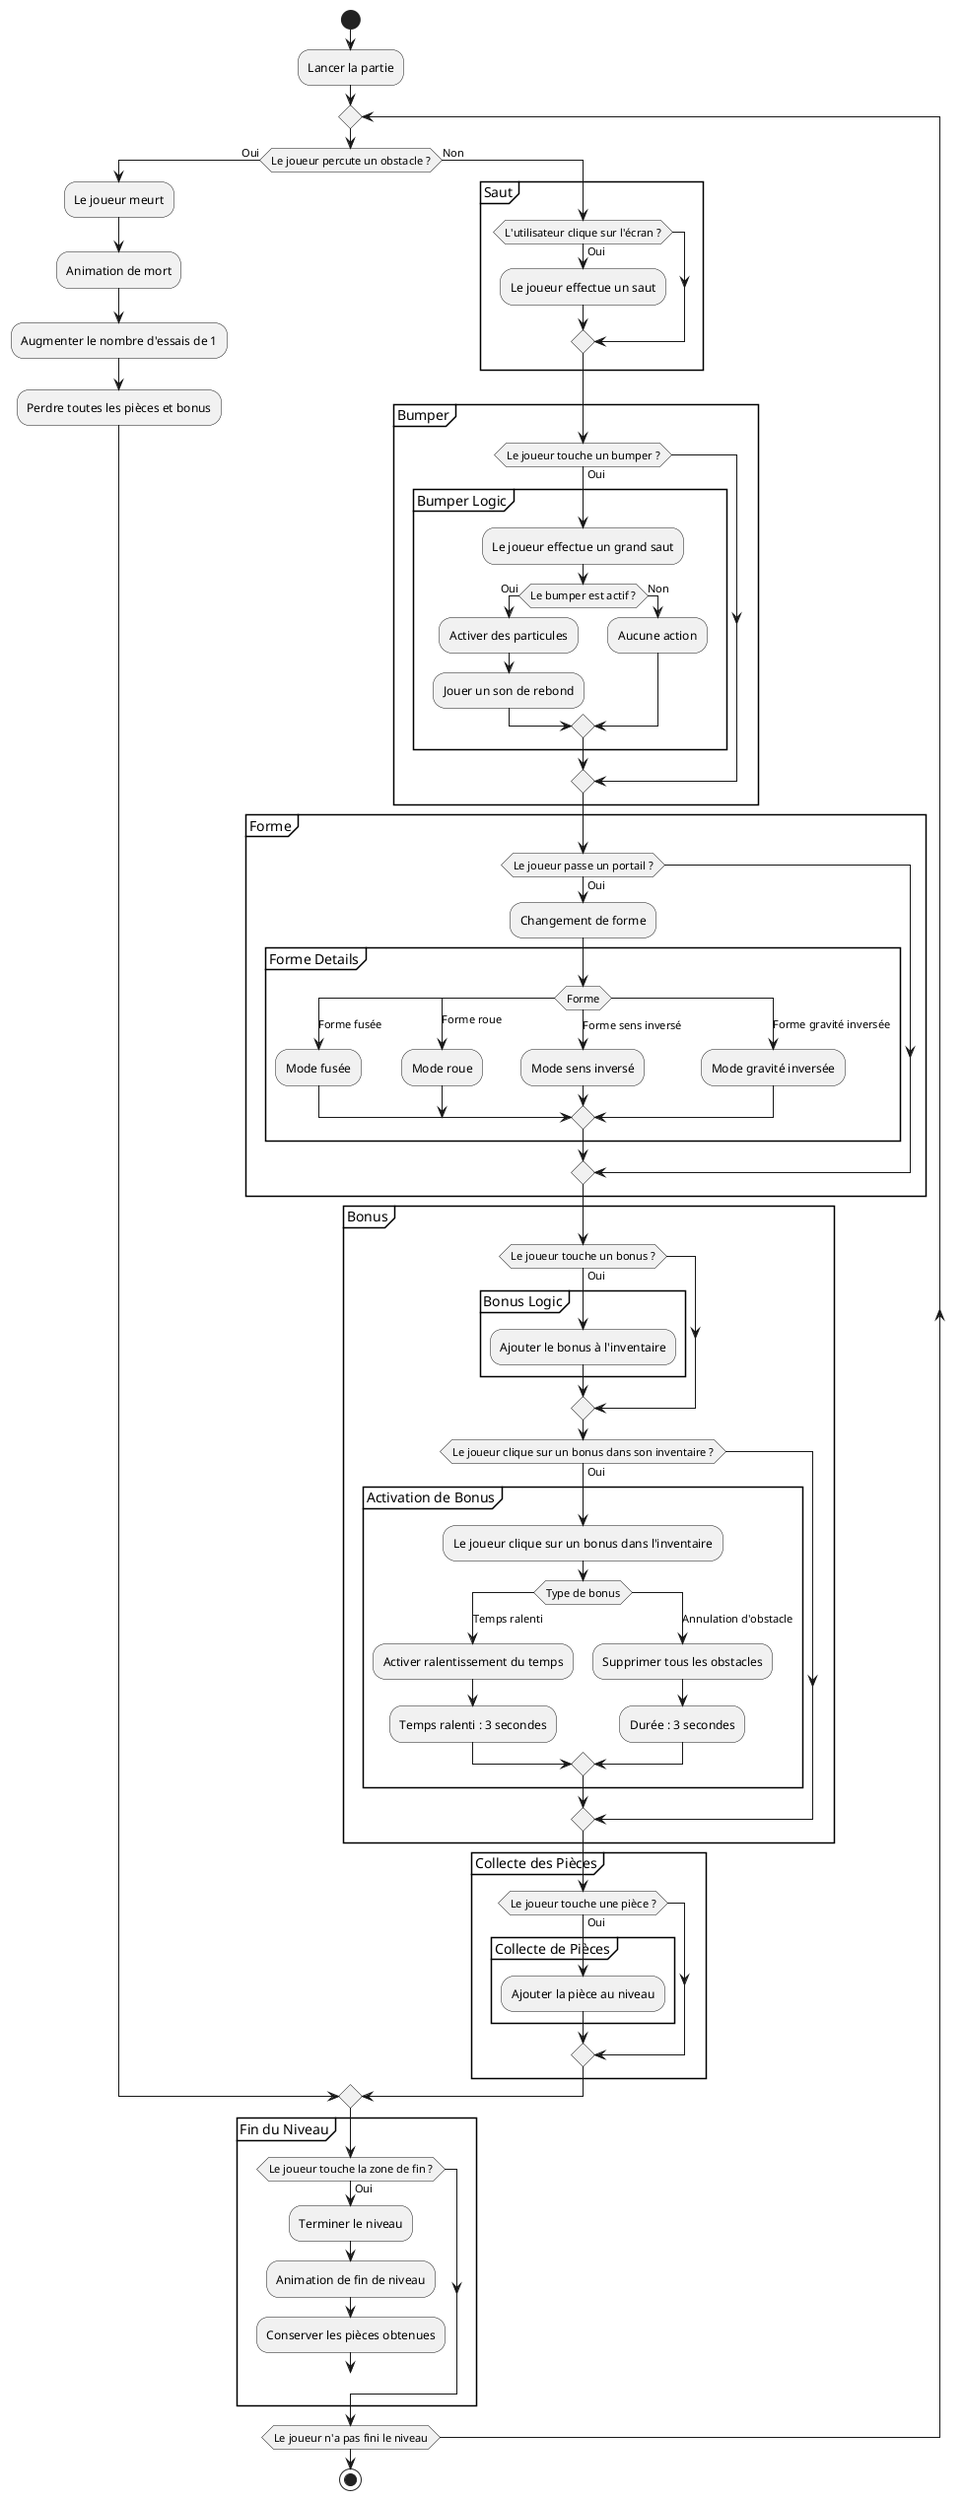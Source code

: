 @startuml activity-diagram
start

:Lancer la partie;

repeat
    if (Le joueur percute un obstacle ?) then (Oui)
        :Le joueur meurt;
        :Animation de mort;
        :Augmenter le nombre d'essais de 1;
        :Perdre toutes les pièces et bonus;
    else (Non)
        ' --- Première Ligne ---
        partition "Saut" {
            if (L'utilisateur clique sur l'écran ?) then (Oui)
                :Le joueur effectue un saut;
            endif
        }

        partition "Bumper" {
            if (Le joueur touche un bumper ?) then (Oui)
                group Bumper Logic
                    :Le joueur effectue un grand saut;
                    if (Le bumper est actif ?) then (Oui)
                        :Activer des particules;
                        :Jouer un son de rebond;
                    else (Non)
                        :Aucune action;
                    endif
                end group
            endif
        }

        partition "Forme" {
            if (Le joueur passe un portail ?) then (Oui)
                :Changement de forme;
                group Forme Details
                    switch (Forme)
                        case (Forme fusée)
                            :Mode fusée;
                        case (Forme roue)
                            :Mode roue;
                        case (Forme sens inversé)
                            :Mode sens inversé;
                        case (Forme gravité inversée)
                            :Mode gravité inversée;
                    endswitch
                end group
            endif
        }

        partition "Bonus" {
            if (Le joueur touche un bonus ?) then (Oui)
                group Bonus Logic
                    :Ajouter le bonus à l'inventaire;
                end group
            endif

            if (Le joueur clique sur un bonus dans son inventaire ?) then (Oui)
                group Activation de Bonus
                    :Le joueur clique sur un bonus dans l'inventaire;
                    switch (Type de bonus)
                        case (Temps ralenti)
                            :Activer ralentissement du temps;
                            :Temps ralenti : 3 secondes;
                        case (Annulation d'obstacle)
                            :Supprimer tous les obstacles;
                            :Durée : 3 secondes;
                    endswitch
                end group
            endif
        }

        partition "Collecte des Pièces" {
            if (Le joueur touche une pièce ?) then (Oui)
                group Collecte de Pièces
                    :Ajouter la pièce au niveau;
                end group
            endif
        }
    endif

    ' --- Fin du Niveau ---
    partition "Fin du Niveau" {
        if (Le joueur touche la zone de fin ?) then (Oui)
            :Terminer le niveau;
            :Animation de fin de niveau;
            :Conserver les pièces obtenues;
            break
        endif
    }

repeat while (Le joueur n'a pas fini le niveau)

stop
@enduml
